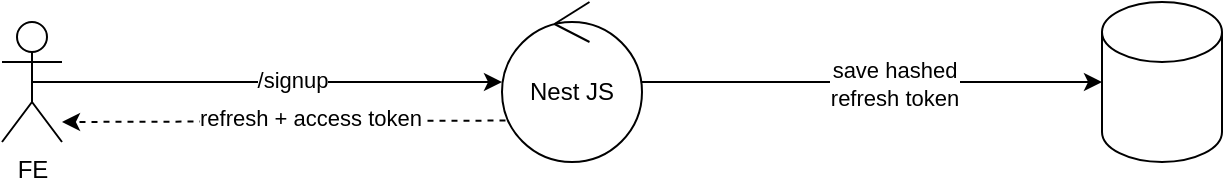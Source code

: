 <mxfile version="20.6.0" type="github">
  <diagram id="f8nmsmKIEpqZn3RPyCGc" name="Page-1">
    <mxGraphModel dx="680" dy="372" grid="1" gridSize="10" guides="1" tooltips="1" connect="1" arrows="1" fold="1" page="1" pageScale="1" pageWidth="850" pageHeight="1100" math="0" shadow="0">
      <root>
        <mxCell id="0" />
        <mxCell id="1" parent="0" />
        <mxCell id="iuJlFq4DCQ2vMh33Id__-6" style="edgeStyle=orthogonalEdgeStyle;rounded=0;orthogonalLoop=1;jettySize=auto;html=1;exitX=0.5;exitY=0.5;exitDx=0;exitDy=0;exitPerimeter=0;" edge="1" parent="1" source="iuJlFq4DCQ2vMh33Id__-1" target="iuJlFq4DCQ2vMh33Id__-3">
          <mxGeometry relative="1" as="geometry" />
        </mxCell>
        <mxCell id="iuJlFq4DCQ2vMh33Id__-7" value="/signup" style="edgeLabel;html=1;align=center;verticalAlign=middle;resizable=0;points=[];" vertex="1" connectable="0" parent="iuJlFq4DCQ2vMh33Id__-6">
          <mxGeometry x="0.102" y="1" relative="1" as="geometry">
            <mxPoint as="offset" />
          </mxGeometry>
        </mxCell>
        <mxCell id="iuJlFq4DCQ2vMh33Id__-1" value="FE" style="shape=umlActor;verticalLabelPosition=bottom;verticalAlign=top;html=1;outlineConnect=0;" vertex="1" parent="1">
          <mxGeometry x="230" y="170" width="30" height="60" as="geometry" />
        </mxCell>
        <mxCell id="iuJlFq4DCQ2vMh33Id__-2" value="" style="shape=cylinder3;whiteSpace=wrap;html=1;boundedLbl=1;backgroundOutline=1;size=15;" vertex="1" parent="1">
          <mxGeometry x="780" y="160" width="60" height="80" as="geometry" />
        </mxCell>
        <mxCell id="iuJlFq4DCQ2vMh33Id__-8" style="edgeStyle=orthogonalEdgeStyle;rounded=0;orthogonalLoop=1;jettySize=auto;html=1;entryX=0;entryY=0.5;entryDx=0;entryDy=0;entryPerimeter=0;" edge="1" parent="1" source="iuJlFq4DCQ2vMh33Id__-3" target="iuJlFq4DCQ2vMh33Id__-2">
          <mxGeometry relative="1" as="geometry" />
        </mxCell>
        <mxCell id="iuJlFq4DCQ2vMh33Id__-9" value="save hashed&lt;br&gt;refresh token" style="edgeLabel;html=1;align=center;verticalAlign=middle;resizable=0;points=[];" vertex="1" connectable="0" parent="iuJlFq4DCQ2vMh33Id__-8">
          <mxGeometry x="0.09" y="-1" relative="1" as="geometry">
            <mxPoint as="offset" />
          </mxGeometry>
        </mxCell>
        <mxCell id="iuJlFq4DCQ2vMh33Id__-3" value="Nest JS" style="ellipse;shape=umlControl;whiteSpace=wrap;html=1;" vertex="1" parent="1">
          <mxGeometry x="480" y="160" width="70" height="80" as="geometry" />
        </mxCell>
        <mxCell id="iuJlFq4DCQ2vMh33Id__-11" value="" style="endArrow=classic;html=1;rounded=0;exitX=0.025;exitY=0.741;exitDx=0;exitDy=0;exitPerimeter=0;dashed=1;" edge="1" parent="1" source="iuJlFq4DCQ2vMh33Id__-3">
          <mxGeometry width="50" height="50" relative="1" as="geometry">
            <mxPoint x="470" y="220" as="sourcePoint" />
            <mxPoint x="260" y="220" as="targetPoint" />
          </mxGeometry>
        </mxCell>
        <mxCell id="iuJlFq4DCQ2vMh33Id__-12" value="refresh + access token" style="edgeLabel;html=1;align=center;verticalAlign=middle;resizable=0;points=[];" vertex="1" connectable="0" parent="iuJlFq4DCQ2vMh33Id__-11">
          <mxGeometry x="-0.119" y="-2" relative="1" as="geometry">
            <mxPoint as="offset" />
          </mxGeometry>
        </mxCell>
      </root>
    </mxGraphModel>
  </diagram>
</mxfile>
